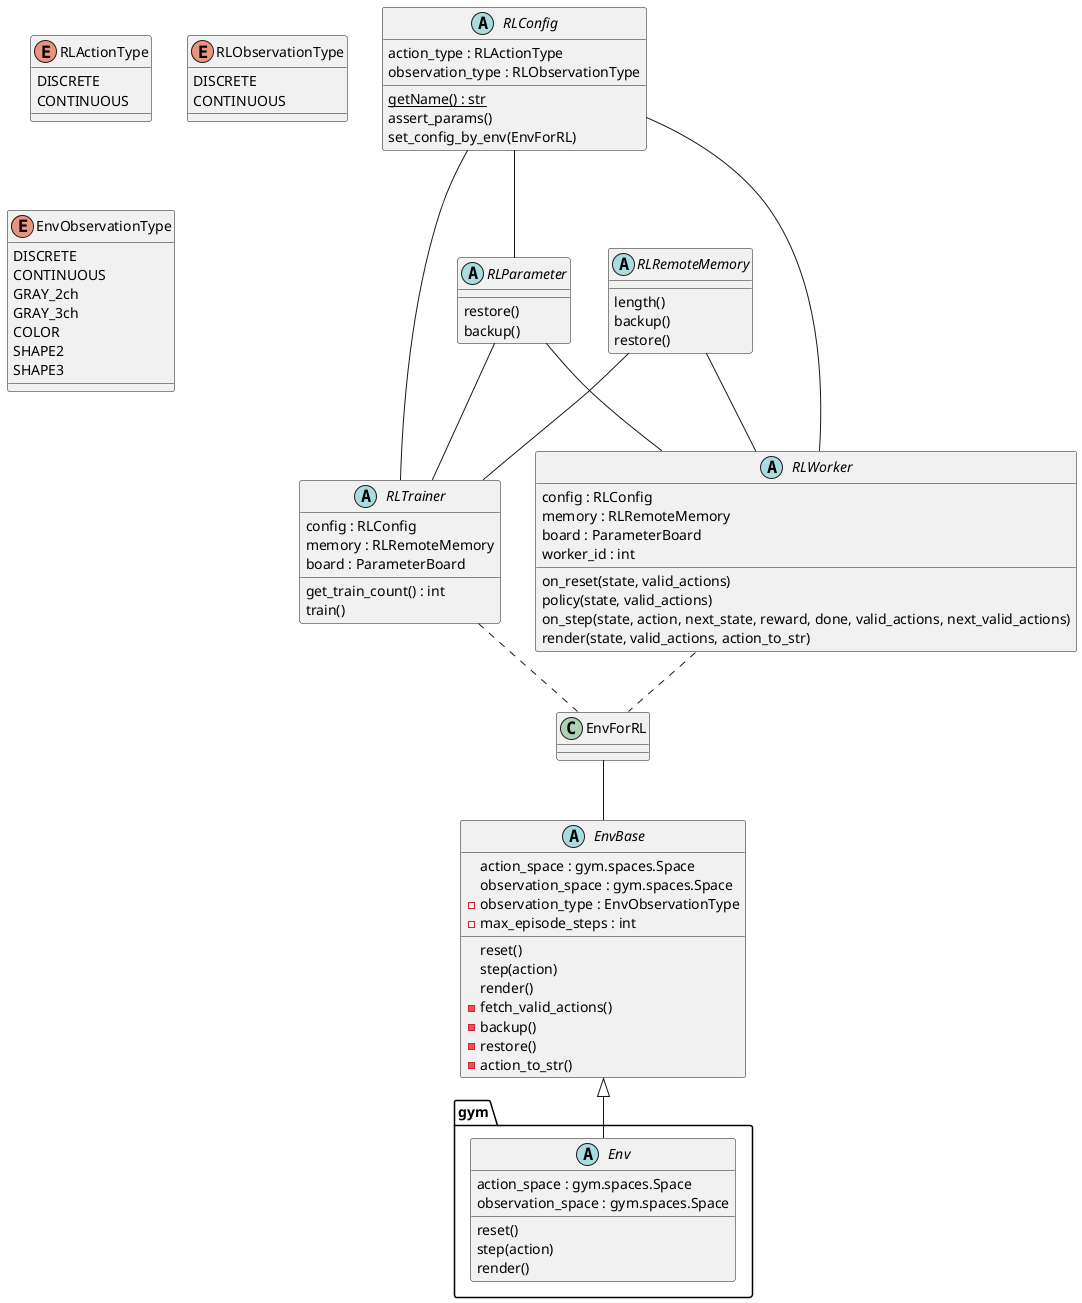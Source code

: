 @startuml

abstract gym.Env {
    action_space : gym.spaces.Space
    observation_space : gym.spaces.Space
    reset()
    step(action)
    render()
}

enum RLActionType {
    DISCRETE
    CONTINUOUS
}

enum RLObservationType {
    DISCRETE
    CONTINUOUS
}

enum EnvObservationType {
    DISCRETE
    CONTINUOUS
    GRAY_2ch
    GRAY_3ch
    COLOR
    SHAPE2
    SHAPE3
}

abstract EnvBase {
    action_space : gym.spaces.Space
    observation_space : gym.spaces.Space
    reset()
    step(action)
    render()
    - observation_type : EnvObservationType
    - max_episode_steps : int
    - fetch_valid_actions()
    - backup()
    - restore()
    - action_to_str()
} 

class EnvForRL

abstract RLRemoteMemory {
    length()
    backup()
    restore()
}


abstract RLConfig {
    {static} getName() : str
    action_type : RLActionType
    observation_type : RLObservationType
    assert_params()
    set_config_by_env(EnvForRL)
}

abstract RLParameter {
    restore()
    backup()
}

abstract RLTrainer {
    config : RLConfig
    memory : RLRemoteMemory
    board : ParameterBoard
    get_train_count() : int
    train()
}

abstract RLWorker {
    config : RLConfig
    memory : RLRemoteMemory
    board : ParameterBoard
    worker_id : int
    on_reset(state, valid_actions)
    policy(state, valid_actions)
    on_step(state, action, next_state, reward, done, valid_actions, next_valid_actions)
    render(state, valid_actions, action_to_str)
}


EnvBase <|-- gym.Env 
EnvForRL -- EnvBase

RLConfig -- RLWorker
RLConfig -- RLTrainer
RLConfig -- RLParameter
RLParameter -- RLWorker
RLParameter -- RLTrainer
RLRemoteMemory -- RLWorker
RLRemoteMemory -- RLTrainer

RLWorker .. EnvForRL
RLTrainer .. EnvForRL

@enduml